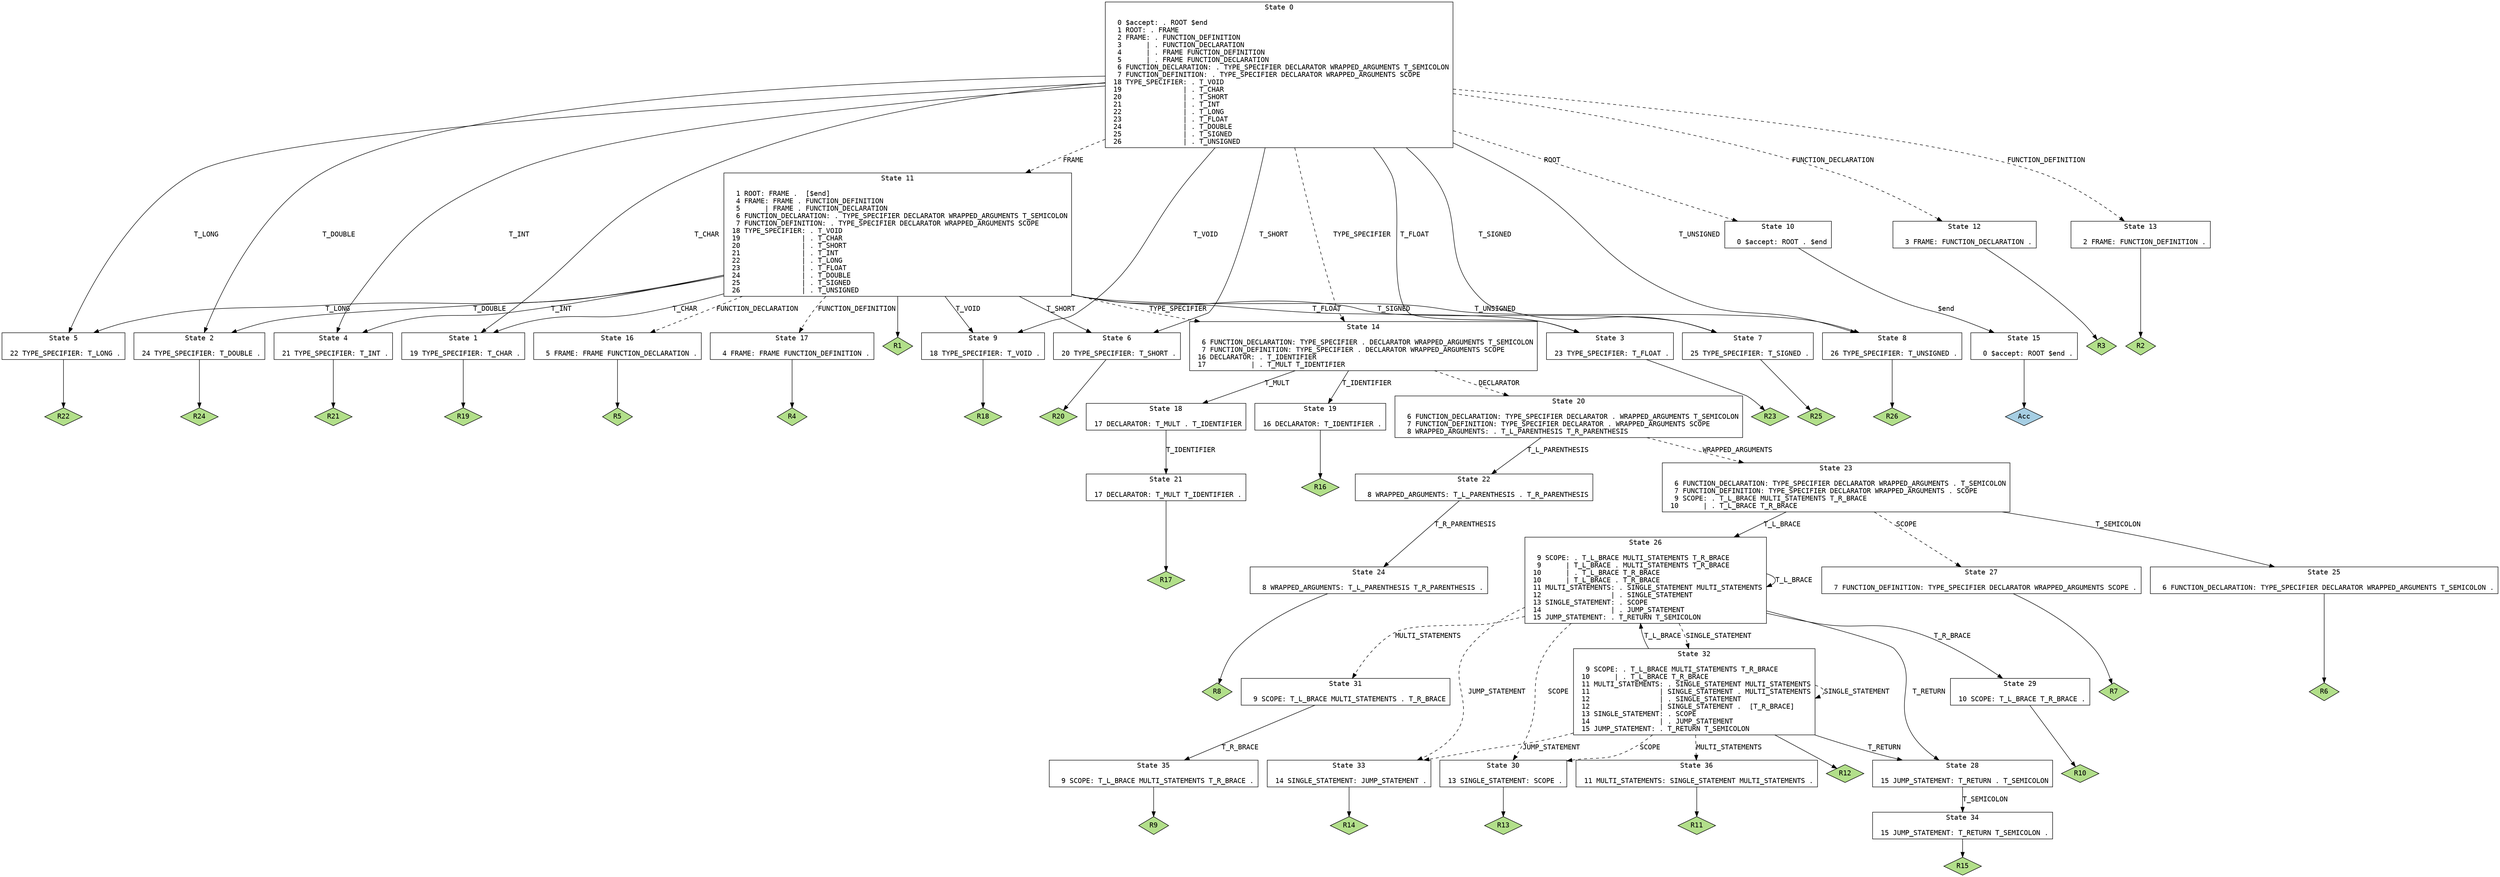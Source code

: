 // Generated by GNU Bison 3.5.1.
// Report bugs to <bug-bison@gnu.org>.
// Home page: <https://www.gnu.org/software/bison/>.

digraph "src/parser.y"
{
  node [fontname = courier, shape = box, colorscheme = paired6]
  edge [fontname = courier]

  0 [label="State 0\n\l  0 $accept: . ROOT $end\l  1 ROOT: . FRAME\l  2 FRAME: . FUNCTION_DEFINITION\l  3      | . FUNCTION_DECLARATION\l  4      | . FRAME FUNCTION_DEFINITION\l  5      | . FRAME FUNCTION_DECLARATION\l  6 FUNCTION_DECLARATION: . TYPE_SPECIFIER DECLARATOR WRAPPED_ARGUMENTS T_SEMICOLON\l  7 FUNCTION_DEFINITION: . TYPE_SPECIFIER DECLARATOR WRAPPED_ARGUMENTS SCOPE\l 18 TYPE_SPECIFIER: . T_VOID\l 19               | . T_CHAR\l 20               | . T_SHORT\l 21               | . T_INT\l 22               | . T_LONG\l 23               | . T_FLOAT\l 24               | . T_DOUBLE\l 25               | . T_SIGNED\l 26               | . T_UNSIGNED\l"]
  0 -> 1 [style=solid label="T_CHAR"]
  0 -> 2 [style=solid label="T_DOUBLE"]
  0 -> 3 [style=solid label="T_FLOAT"]
  0 -> 4 [style=solid label="T_INT"]
  0 -> 5 [style=solid label="T_LONG"]
  0 -> 6 [style=solid label="T_SHORT"]
  0 -> 7 [style=solid label="T_SIGNED"]
  0 -> 8 [style=solid label="T_UNSIGNED"]
  0 -> 9 [style=solid label="T_VOID"]
  0 -> 10 [style=dashed label="ROOT"]
  0 -> 11 [style=dashed label="FRAME"]
  0 -> 12 [style=dashed label="FUNCTION_DECLARATION"]
  0 -> 13 [style=dashed label="FUNCTION_DEFINITION"]
  0 -> 14 [style=dashed label="TYPE_SPECIFIER"]
  1 [label="State 1\n\l 19 TYPE_SPECIFIER: T_CHAR .\l"]
  1 -> "1R19" [style=solid]
 "1R19" [label="R19", fillcolor=3, shape=diamond, style=filled]
  2 [label="State 2\n\l 24 TYPE_SPECIFIER: T_DOUBLE .\l"]
  2 -> "2R24" [style=solid]
 "2R24" [label="R24", fillcolor=3, shape=diamond, style=filled]
  3 [label="State 3\n\l 23 TYPE_SPECIFIER: T_FLOAT .\l"]
  3 -> "3R23" [style=solid]
 "3R23" [label="R23", fillcolor=3, shape=diamond, style=filled]
  4 [label="State 4\n\l 21 TYPE_SPECIFIER: T_INT .\l"]
  4 -> "4R21" [style=solid]
 "4R21" [label="R21", fillcolor=3, shape=diamond, style=filled]
  5 [label="State 5\n\l 22 TYPE_SPECIFIER: T_LONG .\l"]
  5 -> "5R22" [style=solid]
 "5R22" [label="R22", fillcolor=3, shape=diamond, style=filled]
  6 [label="State 6\n\l 20 TYPE_SPECIFIER: T_SHORT .\l"]
  6 -> "6R20" [style=solid]
 "6R20" [label="R20", fillcolor=3, shape=diamond, style=filled]
  7 [label="State 7\n\l 25 TYPE_SPECIFIER: T_SIGNED .\l"]
  7 -> "7R25" [style=solid]
 "7R25" [label="R25", fillcolor=3, shape=diamond, style=filled]
  8 [label="State 8\n\l 26 TYPE_SPECIFIER: T_UNSIGNED .\l"]
  8 -> "8R26" [style=solid]
 "8R26" [label="R26", fillcolor=3, shape=diamond, style=filled]
  9 [label="State 9\n\l 18 TYPE_SPECIFIER: T_VOID .\l"]
  9 -> "9R18" [style=solid]
 "9R18" [label="R18", fillcolor=3, shape=diamond, style=filled]
  10 [label="State 10\n\l  0 $accept: ROOT . $end\l"]
  10 -> 15 [style=solid label="$end"]
  11 [label="State 11\n\l  1 ROOT: FRAME .  [$end]\l  4 FRAME: FRAME . FUNCTION_DEFINITION\l  5      | FRAME . FUNCTION_DECLARATION\l  6 FUNCTION_DECLARATION: . TYPE_SPECIFIER DECLARATOR WRAPPED_ARGUMENTS T_SEMICOLON\l  7 FUNCTION_DEFINITION: . TYPE_SPECIFIER DECLARATOR WRAPPED_ARGUMENTS SCOPE\l 18 TYPE_SPECIFIER: . T_VOID\l 19               | . T_CHAR\l 20               | . T_SHORT\l 21               | . T_INT\l 22               | . T_LONG\l 23               | . T_FLOAT\l 24               | . T_DOUBLE\l 25               | . T_SIGNED\l 26               | . T_UNSIGNED\l"]
  11 -> 1 [style=solid label="T_CHAR"]
  11 -> 2 [style=solid label="T_DOUBLE"]
  11 -> 3 [style=solid label="T_FLOAT"]
  11 -> 4 [style=solid label="T_INT"]
  11 -> 5 [style=solid label="T_LONG"]
  11 -> 6 [style=solid label="T_SHORT"]
  11 -> 7 [style=solid label="T_SIGNED"]
  11 -> 8 [style=solid label="T_UNSIGNED"]
  11 -> 9 [style=solid label="T_VOID"]
  11 -> 16 [style=dashed label="FUNCTION_DECLARATION"]
  11 -> 17 [style=dashed label="FUNCTION_DEFINITION"]
  11 -> 14 [style=dashed label="TYPE_SPECIFIER"]
  11 -> "11R1" [style=solid]
 "11R1" [label="R1", fillcolor=3, shape=diamond, style=filled]
  12 [label="State 12\n\l  3 FRAME: FUNCTION_DECLARATION .\l"]
  12 -> "12R3" [style=solid]
 "12R3" [label="R3", fillcolor=3, shape=diamond, style=filled]
  13 [label="State 13\n\l  2 FRAME: FUNCTION_DEFINITION .\l"]
  13 -> "13R2" [style=solid]
 "13R2" [label="R2", fillcolor=3, shape=diamond, style=filled]
  14 [label="State 14\n\l  6 FUNCTION_DECLARATION: TYPE_SPECIFIER . DECLARATOR WRAPPED_ARGUMENTS T_SEMICOLON\l  7 FUNCTION_DEFINITION: TYPE_SPECIFIER . DECLARATOR WRAPPED_ARGUMENTS SCOPE\l 16 DECLARATOR: . T_IDENTIFIER\l 17           | . T_MULT T_IDENTIFIER\l"]
  14 -> 18 [style=solid label="T_MULT"]
  14 -> 19 [style=solid label="T_IDENTIFIER"]
  14 -> 20 [style=dashed label="DECLARATOR"]
  15 [label="State 15\n\l  0 $accept: ROOT $end .\l"]
  15 -> "15R0" [style=solid]
 "15R0" [label="Acc", fillcolor=1, shape=diamond, style=filled]
  16 [label="State 16\n\l  5 FRAME: FRAME FUNCTION_DECLARATION .\l"]
  16 -> "16R5" [style=solid]
 "16R5" [label="R5", fillcolor=3, shape=diamond, style=filled]
  17 [label="State 17\n\l  4 FRAME: FRAME FUNCTION_DEFINITION .\l"]
  17 -> "17R4" [style=solid]
 "17R4" [label="R4", fillcolor=3, shape=diamond, style=filled]
  18 [label="State 18\n\l 17 DECLARATOR: T_MULT . T_IDENTIFIER\l"]
  18 -> 21 [style=solid label="T_IDENTIFIER"]
  19 [label="State 19\n\l 16 DECLARATOR: T_IDENTIFIER .\l"]
  19 -> "19R16" [style=solid]
 "19R16" [label="R16", fillcolor=3, shape=diamond, style=filled]
  20 [label="State 20\n\l  6 FUNCTION_DECLARATION: TYPE_SPECIFIER DECLARATOR . WRAPPED_ARGUMENTS T_SEMICOLON\l  7 FUNCTION_DEFINITION: TYPE_SPECIFIER DECLARATOR . WRAPPED_ARGUMENTS SCOPE\l  8 WRAPPED_ARGUMENTS: . T_L_PARENTHESIS T_R_PARENTHESIS\l"]
  20 -> 22 [style=solid label="T_L_PARENTHESIS"]
  20 -> 23 [style=dashed label="WRAPPED_ARGUMENTS"]
  21 [label="State 21\n\l 17 DECLARATOR: T_MULT T_IDENTIFIER .\l"]
  21 -> "21R17" [style=solid]
 "21R17" [label="R17", fillcolor=3, shape=diamond, style=filled]
  22 [label="State 22\n\l  8 WRAPPED_ARGUMENTS: T_L_PARENTHESIS . T_R_PARENTHESIS\l"]
  22 -> 24 [style=solid label="T_R_PARENTHESIS"]
  23 [label="State 23\n\l  6 FUNCTION_DECLARATION: TYPE_SPECIFIER DECLARATOR WRAPPED_ARGUMENTS . T_SEMICOLON\l  7 FUNCTION_DEFINITION: TYPE_SPECIFIER DECLARATOR WRAPPED_ARGUMENTS . SCOPE\l  9 SCOPE: . T_L_BRACE MULTI_STATEMENTS T_R_BRACE\l 10      | . T_L_BRACE T_R_BRACE\l"]
  23 -> 25 [style=solid label="T_SEMICOLON"]
  23 -> 26 [style=solid label="T_L_BRACE"]
  23 -> 27 [style=dashed label="SCOPE"]
  24 [label="State 24\n\l  8 WRAPPED_ARGUMENTS: T_L_PARENTHESIS T_R_PARENTHESIS .\l"]
  24 -> "24R8" [style=solid]
 "24R8" [label="R8", fillcolor=3, shape=diamond, style=filled]
  25 [label="State 25\n\l  6 FUNCTION_DECLARATION: TYPE_SPECIFIER DECLARATOR WRAPPED_ARGUMENTS T_SEMICOLON .\l"]
  25 -> "25R6" [style=solid]
 "25R6" [label="R6", fillcolor=3, shape=diamond, style=filled]
  26 [label="State 26\n\l  9 SCOPE: . T_L_BRACE MULTI_STATEMENTS T_R_BRACE\l  9      | T_L_BRACE . MULTI_STATEMENTS T_R_BRACE\l 10      | . T_L_BRACE T_R_BRACE\l 10      | T_L_BRACE . T_R_BRACE\l 11 MULTI_STATEMENTS: . SINGLE_STATEMENT MULTI_STATEMENTS\l 12                 | . SINGLE_STATEMENT\l 13 SINGLE_STATEMENT: . SCOPE\l 14                 | . JUMP_STATEMENT\l 15 JUMP_STATEMENT: . T_RETURN T_SEMICOLON\l"]
  26 -> 28 [style=solid label="T_RETURN"]
  26 -> 26 [style=solid label="T_L_BRACE"]
  26 -> 29 [style=solid label="T_R_BRACE"]
  26 -> 30 [style=dashed label="SCOPE"]
  26 -> 31 [style=dashed label="MULTI_STATEMENTS"]
  26 -> 32 [style=dashed label="SINGLE_STATEMENT"]
  26 -> 33 [style=dashed label="JUMP_STATEMENT"]
  27 [label="State 27\n\l  7 FUNCTION_DEFINITION: TYPE_SPECIFIER DECLARATOR WRAPPED_ARGUMENTS SCOPE .\l"]
  27 -> "27R7" [style=solid]
 "27R7" [label="R7", fillcolor=3, shape=diamond, style=filled]
  28 [label="State 28\n\l 15 JUMP_STATEMENT: T_RETURN . T_SEMICOLON\l"]
  28 -> 34 [style=solid label="T_SEMICOLON"]
  29 [label="State 29\n\l 10 SCOPE: T_L_BRACE T_R_BRACE .\l"]
  29 -> "29R10" [style=solid]
 "29R10" [label="R10", fillcolor=3, shape=diamond, style=filled]
  30 [label="State 30\n\l 13 SINGLE_STATEMENT: SCOPE .\l"]
  30 -> "30R13" [style=solid]
 "30R13" [label="R13", fillcolor=3, shape=diamond, style=filled]
  31 [label="State 31\n\l  9 SCOPE: T_L_BRACE MULTI_STATEMENTS . T_R_BRACE\l"]
  31 -> 35 [style=solid label="T_R_BRACE"]
  32 [label="State 32\n\l  9 SCOPE: . T_L_BRACE MULTI_STATEMENTS T_R_BRACE\l 10      | . T_L_BRACE T_R_BRACE\l 11 MULTI_STATEMENTS: . SINGLE_STATEMENT MULTI_STATEMENTS\l 11                 | SINGLE_STATEMENT . MULTI_STATEMENTS\l 12                 | . SINGLE_STATEMENT\l 12                 | SINGLE_STATEMENT .  [T_R_BRACE]\l 13 SINGLE_STATEMENT: . SCOPE\l 14                 | . JUMP_STATEMENT\l 15 JUMP_STATEMENT: . T_RETURN T_SEMICOLON\l"]
  32 -> 28 [style=solid label="T_RETURN"]
  32 -> 26 [style=solid label="T_L_BRACE"]
  32 -> 30 [style=dashed label="SCOPE"]
  32 -> 36 [style=dashed label="MULTI_STATEMENTS"]
  32 -> 32 [style=dashed label="SINGLE_STATEMENT"]
  32 -> 33 [style=dashed label="JUMP_STATEMENT"]
  32 -> "32R12" [style=solid]
 "32R12" [label="R12", fillcolor=3, shape=diamond, style=filled]
  33 [label="State 33\n\l 14 SINGLE_STATEMENT: JUMP_STATEMENT .\l"]
  33 -> "33R14" [style=solid]
 "33R14" [label="R14", fillcolor=3, shape=diamond, style=filled]
  34 [label="State 34\n\l 15 JUMP_STATEMENT: T_RETURN T_SEMICOLON .\l"]
  34 -> "34R15" [style=solid]
 "34R15" [label="R15", fillcolor=3, shape=diamond, style=filled]
  35 [label="State 35\n\l  9 SCOPE: T_L_BRACE MULTI_STATEMENTS T_R_BRACE .\l"]
  35 -> "35R9" [style=solid]
 "35R9" [label="R9", fillcolor=3, shape=diamond, style=filled]
  36 [label="State 36\n\l 11 MULTI_STATEMENTS: SINGLE_STATEMENT MULTI_STATEMENTS .\l"]
  36 -> "36R11" [style=solid]
 "36R11" [label="R11", fillcolor=3, shape=diamond, style=filled]
}
